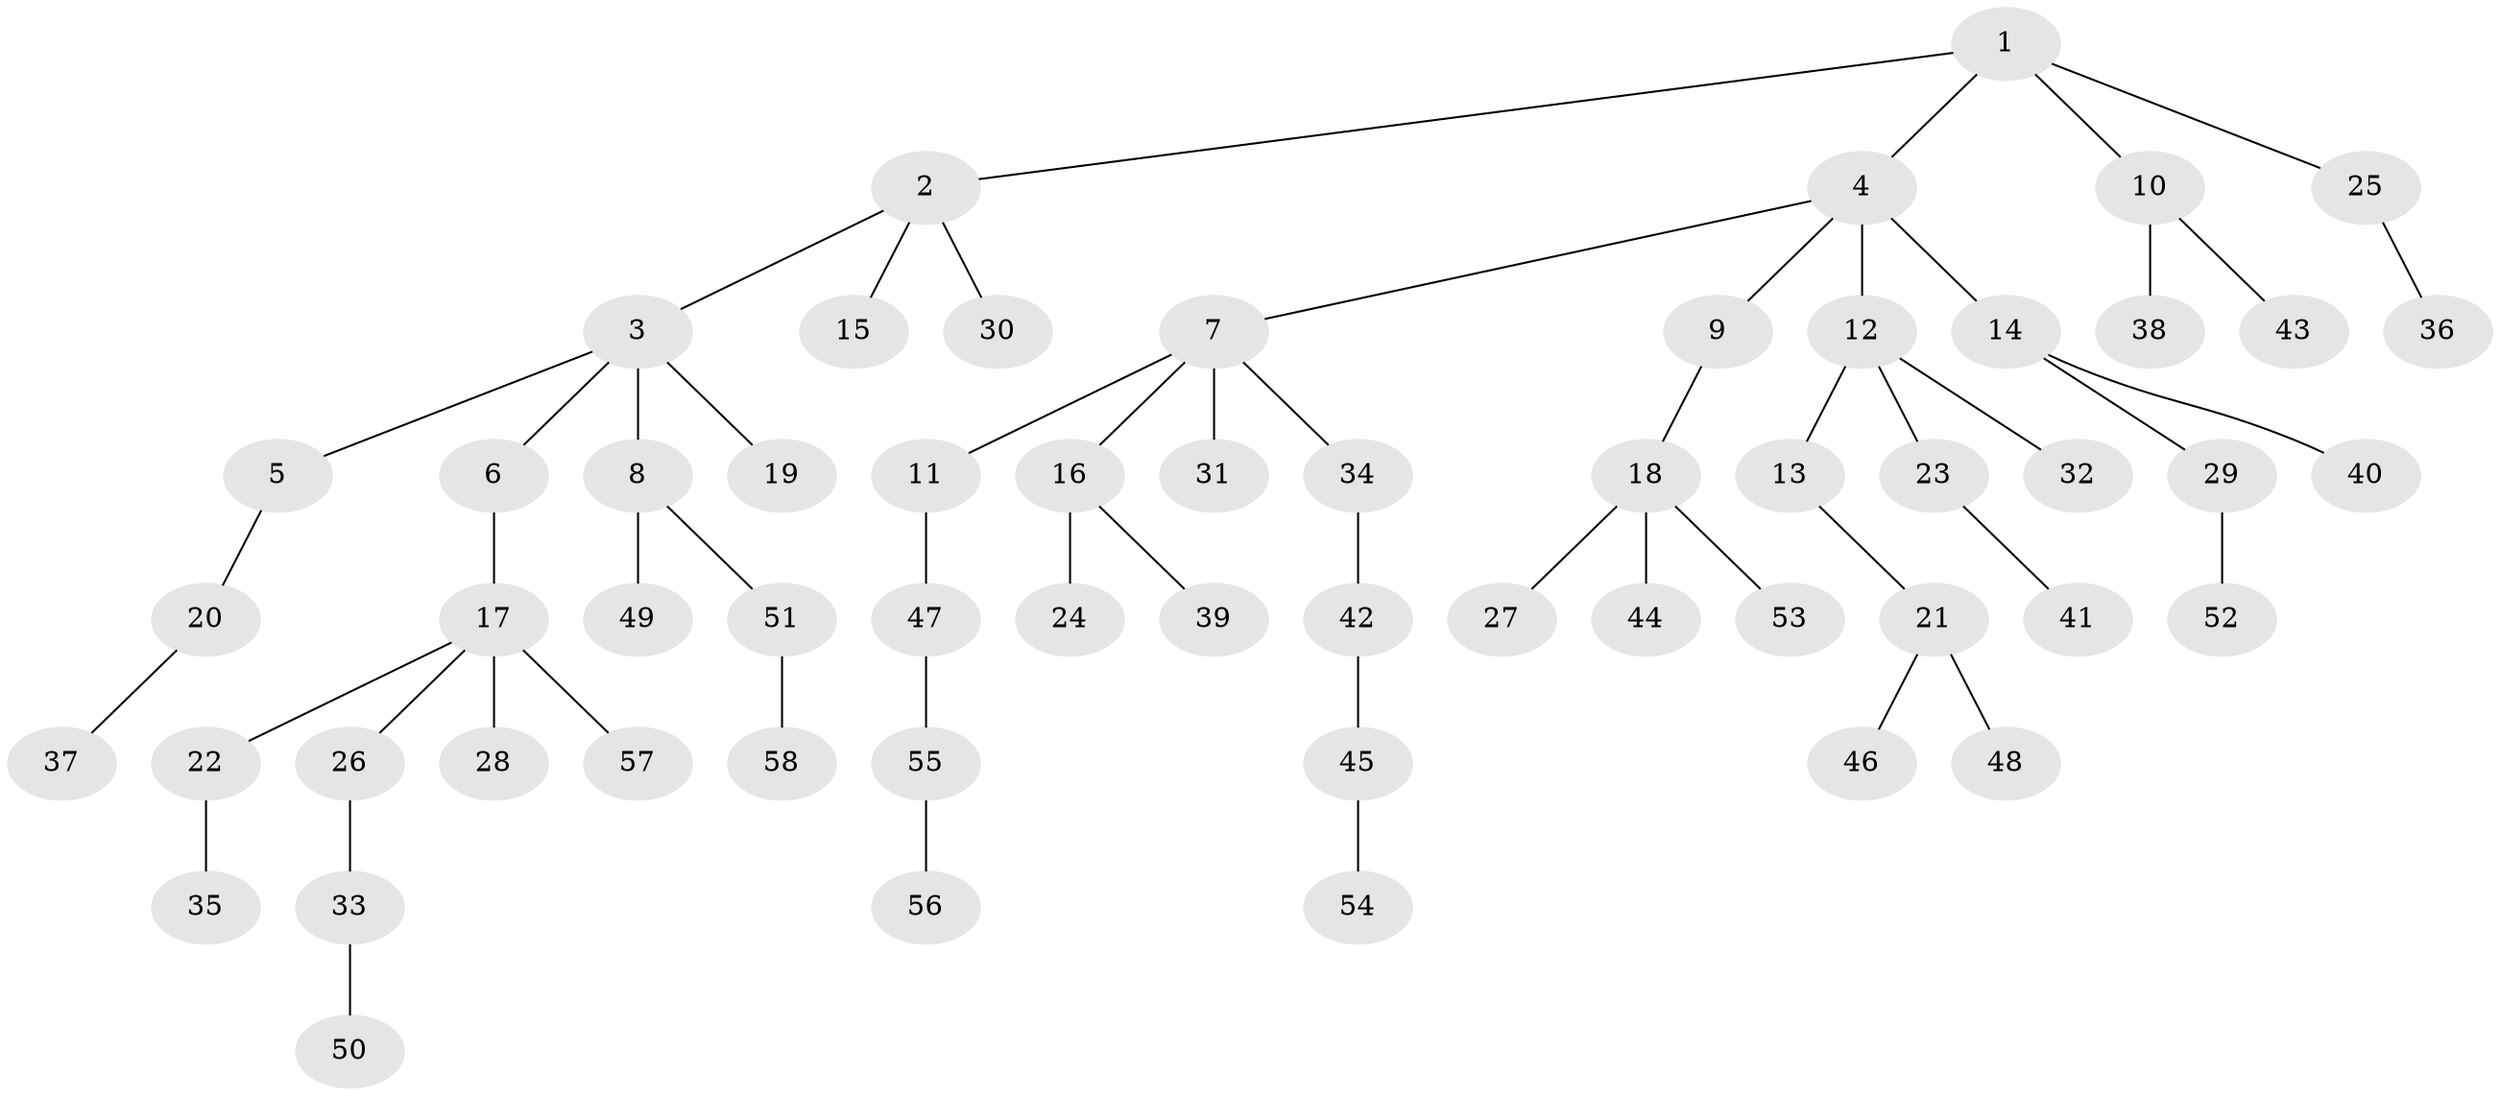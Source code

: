 // coarse degree distribution, {6: 0.034482758620689655, 4: 0.06896551724137931, 5: 0.06896551724137931, 2: 0.20689655172413793, 3: 0.034482758620689655, 1: 0.5862068965517241}
// Generated by graph-tools (version 1.1) at 2025/19/03/04/25 18:19:12]
// undirected, 58 vertices, 57 edges
graph export_dot {
graph [start="1"]
  node [color=gray90,style=filled];
  1;
  2;
  3;
  4;
  5;
  6;
  7;
  8;
  9;
  10;
  11;
  12;
  13;
  14;
  15;
  16;
  17;
  18;
  19;
  20;
  21;
  22;
  23;
  24;
  25;
  26;
  27;
  28;
  29;
  30;
  31;
  32;
  33;
  34;
  35;
  36;
  37;
  38;
  39;
  40;
  41;
  42;
  43;
  44;
  45;
  46;
  47;
  48;
  49;
  50;
  51;
  52;
  53;
  54;
  55;
  56;
  57;
  58;
  1 -- 2;
  1 -- 4;
  1 -- 10;
  1 -- 25;
  2 -- 3;
  2 -- 15;
  2 -- 30;
  3 -- 5;
  3 -- 6;
  3 -- 8;
  3 -- 19;
  4 -- 7;
  4 -- 9;
  4 -- 12;
  4 -- 14;
  5 -- 20;
  6 -- 17;
  7 -- 11;
  7 -- 16;
  7 -- 31;
  7 -- 34;
  8 -- 49;
  8 -- 51;
  9 -- 18;
  10 -- 38;
  10 -- 43;
  11 -- 47;
  12 -- 13;
  12 -- 23;
  12 -- 32;
  13 -- 21;
  14 -- 29;
  14 -- 40;
  16 -- 24;
  16 -- 39;
  17 -- 22;
  17 -- 26;
  17 -- 28;
  17 -- 57;
  18 -- 27;
  18 -- 44;
  18 -- 53;
  20 -- 37;
  21 -- 46;
  21 -- 48;
  22 -- 35;
  23 -- 41;
  25 -- 36;
  26 -- 33;
  29 -- 52;
  33 -- 50;
  34 -- 42;
  42 -- 45;
  45 -- 54;
  47 -- 55;
  51 -- 58;
  55 -- 56;
}
